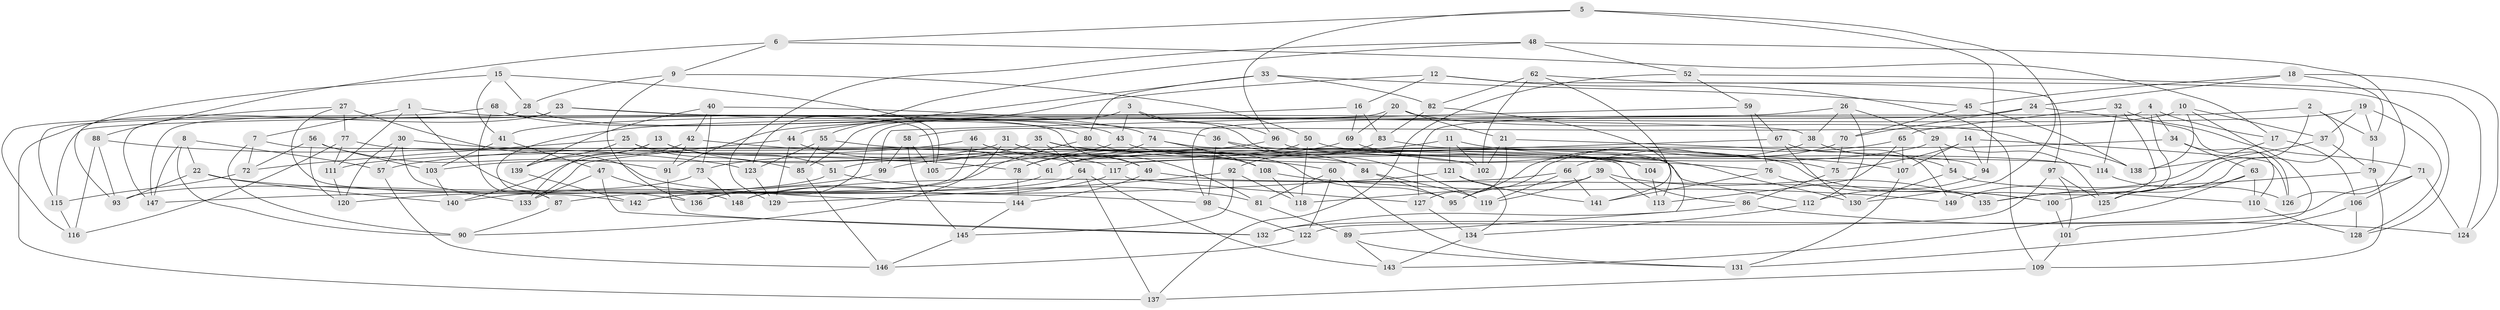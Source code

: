 // coarse degree distribution, {4: 0.6966292134831461, 3: 0.056179775280898875, 7: 0.0449438202247191, 5: 0.07865168539325842, 9: 0.02247191011235955, 6: 0.011235955056179775, 8: 0.056179775280898875, 16: 0.011235955056179775, 10: 0.011235955056179775, 12: 0.011235955056179775}
// Generated by graph-tools (version 1.1) at 2025/01/03/04/25 22:01:03]
// undirected, 149 vertices, 298 edges
graph export_dot {
graph [start="1"]
  node [color=gray90,style=filled];
  1;
  2;
  3;
  4;
  5;
  6;
  7;
  8;
  9;
  10;
  11;
  12;
  13;
  14;
  15;
  16;
  17;
  18;
  19;
  20;
  21;
  22;
  23;
  24;
  25;
  26;
  27;
  28;
  29;
  30;
  31;
  32;
  33;
  34;
  35;
  36;
  37;
  38;
  39;
  40;
  41;
  42;
  43;
  44;
  45;
  46;
  47;
  48;
  49;
  50;
  51;
  52;
  53;
  54;
  55;
  56;
  57;
  58;
  59;
  60;
  61;
  62;
  63;
  64;
  65;
  66;
  67;
  68;
  69;
  70;
  71;
  72;
  73;
  74;
  75;
  76;
  77;
  78;
  79;
  80;
  81;
  82;
  83;
  84;
  85;
  86;
  87;
  88;
  89;
  90;
  91;
  92;
  93;
  94;
  95;
  96;
  97;
  98;
  99;
  100;
  101;
  102;
  103;
  104;
  105;
  106;
  107;
  108;
  109;
  110;
  111;
  112;
  113;
  114;
  115;
  116;
  117;
  118;
  119;
  120;
  121;
  122;
  123;
  124;
  125;
  126;
  127;
  128;
  129;
  130;
  131;
  132;
  133;
  134;
  135;
  136;
  137;
  138;
  139;
  140;
  141;
  142;
  143;
  144;
  145;
  146;
  147;
  148;
  149;
  1 -- 49;
  1 -- 111;
  1 -- 136;
  1 -- 7;
  2 -- 100;
  2 -- 53;
  2 -- 98;
  2 -- 135;
  3 -- 43;
  3 -- 96;
  3 -- 85;
  3 -- 119;
  4 -- 127;
  4 -- 125;
  4 -- 17;
  4 -- 34;
  5 -- 6;
  5 -- 96;
  5 -- 130;
  5 -- 94;
  6 -- 88;
  6 -- 17;
  6 -- 9;
  7 -- 86;
  7 -- 72;
  7 -- 90;
  8 -- 57;
  8 -- 22;
  8 -- 147;
  8 -- 90;
  9 -- 28;
  9 -- 50;
  9 -- 136;
  10 -- 37;
  10 -- 138;
  10 -- 58;
  10 -- 101;
  11 -- 121;
  11 -- 102;
  11 -- 75;
  11 -- 99;
  12 -- 109;
  12 -- 16;
  12 -- 55;
  12 -- 97;
  13 -- 51;
  13 -- 139;
  13 -- 133;
  13 -- 78;
  14 -- 107;
  14 -- 75;
  14 -- 94;
  14 -- 126;
  15 -- 41;
  15 -- 93;
  15 -- 28;
  15 -- 105;
  16 -- 115;
  16 -- 83;
  16 -- 69;
  17 -- 106;
  17 -- 149;
  18 -- 45;
  18 -- 24;
  18 -- 53;
  18 -- 124;
  19 -- 53;
  19 -- 37;
  19 -- 128;
  19 -- 87;
  20 -- 21;
  20 -- 136;
  20 -- 69;
  20 -- 138;
  21 -- 127;
  21 -- 102;
  21 -- 94;
  22 -- 98;
  22 -- 93;
  22 -- 140;
  23 -- 38;
  23 -- 137;
  23 -- 147;
  23 -- 36;
  24 -- 91;
  24 -- 126;
  24 -- 70;
  25 -- 72;
  25 -- 104;
  25 -- 85;
  25 -- 139;
  26 -- 38;
  26 -- 112;
  26 -- 41;
  26 -- 29;
  27 -- 77;
  27 -- 144;
  27 -- 147;
  27 -- 142;
  28 -- 115;
  28 -- 43;
  29 -- 125;
  29 -- 61;
  29 -- 54;
  30 -- 133;
  30 -- 120;
  30 -- 57;
  30 -- 84;
  31 -- 49;
  31 -- 90;
  31 -- 108;
  31 -- 103;
  32 -- 65;
  32 -- 114;
  32 -- 149;
  32 -- 71;
  33 -- 44;
  33 -- 82;
  33 -- 80;
  33 -- 45;
  34 -- 110;
  34 -- 63;
  34 -- 61;
  35 -- 95;
  35 -- 104;
  35 -- 64;
  35 -- 73;
  36 -- 84;
  36 -- 98;
  36 -- 100;
  37 -- 79;
  37 -- 138;
  38 -- 95;
  38 -- 54;
  39 -- 119;
  39 -- 135;
  39 -- 118;
  39 -- 113;
  40 -- 74;
  40 -- 139;
  40 -- 73;
  40 -- 42;
  41 -- 47;
  41 -- 103;
  42 -- 140;
  42 -- 91;
  42 -- 61;
  43 -- 105;
  43 -- 76;
  44 -- 117;
  44 -- 129;
  44 -- 133;
  45 -- 70;
  45 -- 138;
  46 -- 142;
  46 -- 60;
  46 -- 57;
  46 -- 81;
  47 -- 133;
  47 -- 132;
  47 -- 148;
  48 -- 129;
  48 -- 123;
  48 -- 126;
  48 -- 52;
  49 -- 144;
  49 -- 135;
  50 -- 118;
  50 -- 51;
  50 -- 114;
  51 -- 81;
  51 -- 120;
  52 -- 137;
  52 -- 59;
  52 -- 124;
  53 -- 79;
  54 -- 130;
  54 -- 110;
  55 -- 107;
  55 -- 123;
  55 -- 85;
  56 -- 91;
  56 -- 120;
  56 -- 103;
  56 -- 72;
  57 -- 146;
  58 -- 99;
  58 -- 145;
  58 -- 105;
  59 -- 67;
  59 -- 76;
  59 -- 99;
  60 -- 122;
  60 -- 81;
  60 -- 131;
  61 -- 87;
  62 -- 141;
  62 -- 82;
  62 -- 128;
  62 -- 102;
  63 -- 110;
  63 -- 143;
  63 -- 125;
  64 -- 142;
  64 -- 137;
  64 -- 143;
  65 -- 113;
  65 -- 107;
  65 -- 66;
  66 -- 141;
  66 -- 148;
  66 -- 119;
  67 -- 117;
  67 -- 149;
  67 -- 130;
  68 -- 80;
  68 -- 87;
  68 -- 105;
  68 -- 116;
  69 -- 130;
  69 -- 78;
  70 -- 75;
  70 -- 95;
  71 -- 106;
  71 -- 132;
  71 -- 124;
  72 -- 115;
  73 -- 148;
  73 -- 93;
  74 -- 78;
  74 -- 112;
  74 -- 108;
  75 -- 86;
  76 -- 141;
  76 -- 100;
  77 -- 116;
  77 -- 111;
  77 -- 102;
  78 -- 144;
  79 -- 109;
  79 -- 135;
  80 -- 104;
  80 -- 148;
  81 -- 89;
  82 -- 83;
  82 -- 113;
  83 -- 89;
  83 -- 92;
  84 -- 95;
  84 -- 119;
  85 -- 146;
  86 -- 124;
  86 -- 132;
  87 -- 90;
  88 -- 93;
  88 -- 116;
  88 -- 123;
  89 -- 143;
  89 -- 131;
  91 -- 132;
  92 -- 145;
  92 -- 118;
  92 -- 129;
  94 -- 112;
  96 -- 114;
  96 -- 111;
  97 -- 122;
  97 -- 101;
  97 -- 125;
  98 -- 122;
  99 -- 140;
  100 -- 101;
  101 -- 109;
  103 -- 140;
  104 -- 113;
  106 -- 131;
  106 -- 128;
  107 -- 131;
  108 -- 118;
  108 -- 149;
  109 -- 137;
  110 -- 128;
  111 -- 120;
  112 -- 134;
  114 -- 126;
  115 -- 116;
  117 -- 136;
  117 -- 127;
  121 -- 147;
  121 -- 134;
  121 -- 141;
  122 -- 146;
  123 -- 129;
  127 -- 134;
  134 -- 143;
  139 -- 142;
  144 -- 145;
  145 -- 146;
}
